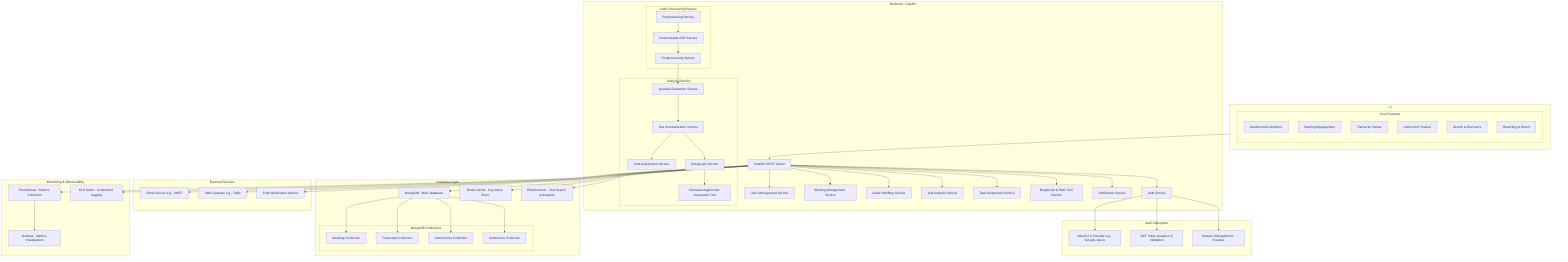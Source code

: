 graph TD
    %% Frontend Subsystem
    subgraph "UI"
        subgraph "Core Features"
            Dashboard[Dashboard & Analytics]
            MeetingMgmt[Meeting Management]
            TranscriptView[Transcript Viewer]
            ActionTracker[Action Item Tracker]
            Search[Search & Discovery]
            Reports[Reporting & Export]
        end
    end

    %% Backend Subsystem
    subgraph "Backend - FastAPI"
        API[FastAPI REST Server]
        AuthService[Auth Service]
        UserService[User Management Service]
        MeetingService[Meeting Management Service]
        AudioService[Audio Handling Service]
        AnalysisService[Text Analysis Service]
        TaskService[Task Assignment Service]
        QAService[Bangla QA & RAG Tool Service]
        NotifService[Notification Service]

        API --> AuthService
        API --> UserService
        API --> MeetingService
        API --> AudioService
        API --> AnalysisService
        API --> TaskService
        API --> QAService
        API --> NotifService

        subgraph "Audio Processing Pipeline"
            Pre[Preprocessing Service]
            ASR[Customizable ASR Service]
            Post[Postprocessing Service]
            
            Pre --> ASR
            ASR --> Post
        end

        subgraph "Analysis Pipeline"
            Diar[Speaker Diarization Service]
            Sum[Text Summarization Service]
            Task[Task Assignment Service]
            Question[Bangla QA Service]
            RAG[Retrieval-Augmented Generation Tool]
            
            Post --> Diar
            Diar --> Sum
            Sum --> Task
            Sum --> Question
            Question --> RAG
        end
    end

    %% Database Layer
    subgraph "Database Layer"
        Mongo[MongoDB - Main Database]
        Redis[Redis Cache - Key-Value Store]
        ES[Elasticsearch - Text Search & Analytics]

        subgraph "MongoDB Collections"
            Meetings[Meetings Collection]
            Transcripts[Transcripts Collection]
            Actions[Action Items Collection]
            Summaries[Summaries Collection]
        end

        Mongo --> Meetings
        Mongo --> Transcripts
        Mongo --> Actions
        Mongo --> Summaries
    end

    %% Communication & External Services
    subgraph "External Services"
        Email[Email Service e.g., SMTP]
        SMS[SMS Gateway e.g., Twilio]
        Push[Push Notification Service]
    end

    %% Connections
    UI --> API
    API --> Mongo
    API --> Redis
    API --> ES
    API --> Email
    API --> SMS
    API --> Push

    %% Authentication & Security
    subgraph "Auth Subsystem"
        OAuth[OAuth 2.0 Provider e.g., Google, Azure]
        JWT[JWT Token Issuance & Validation]
        Session[Session Management - Cookies]
    end
    AuthService --> OAuth
    AuthService --> JWT
    AuthService --> Session

    %% Logging & Monitoring
    subgraph "Monitoring & Observability"
        Prometheus[Prometheus - Metrics Collection]
        Grafana[Grafana - Metrics Visualization]
        ELK[ELK Stack - Centralized Logging]
    end
    API --> Prometheus
    Prometheus --> Grafana
    API --> ELK